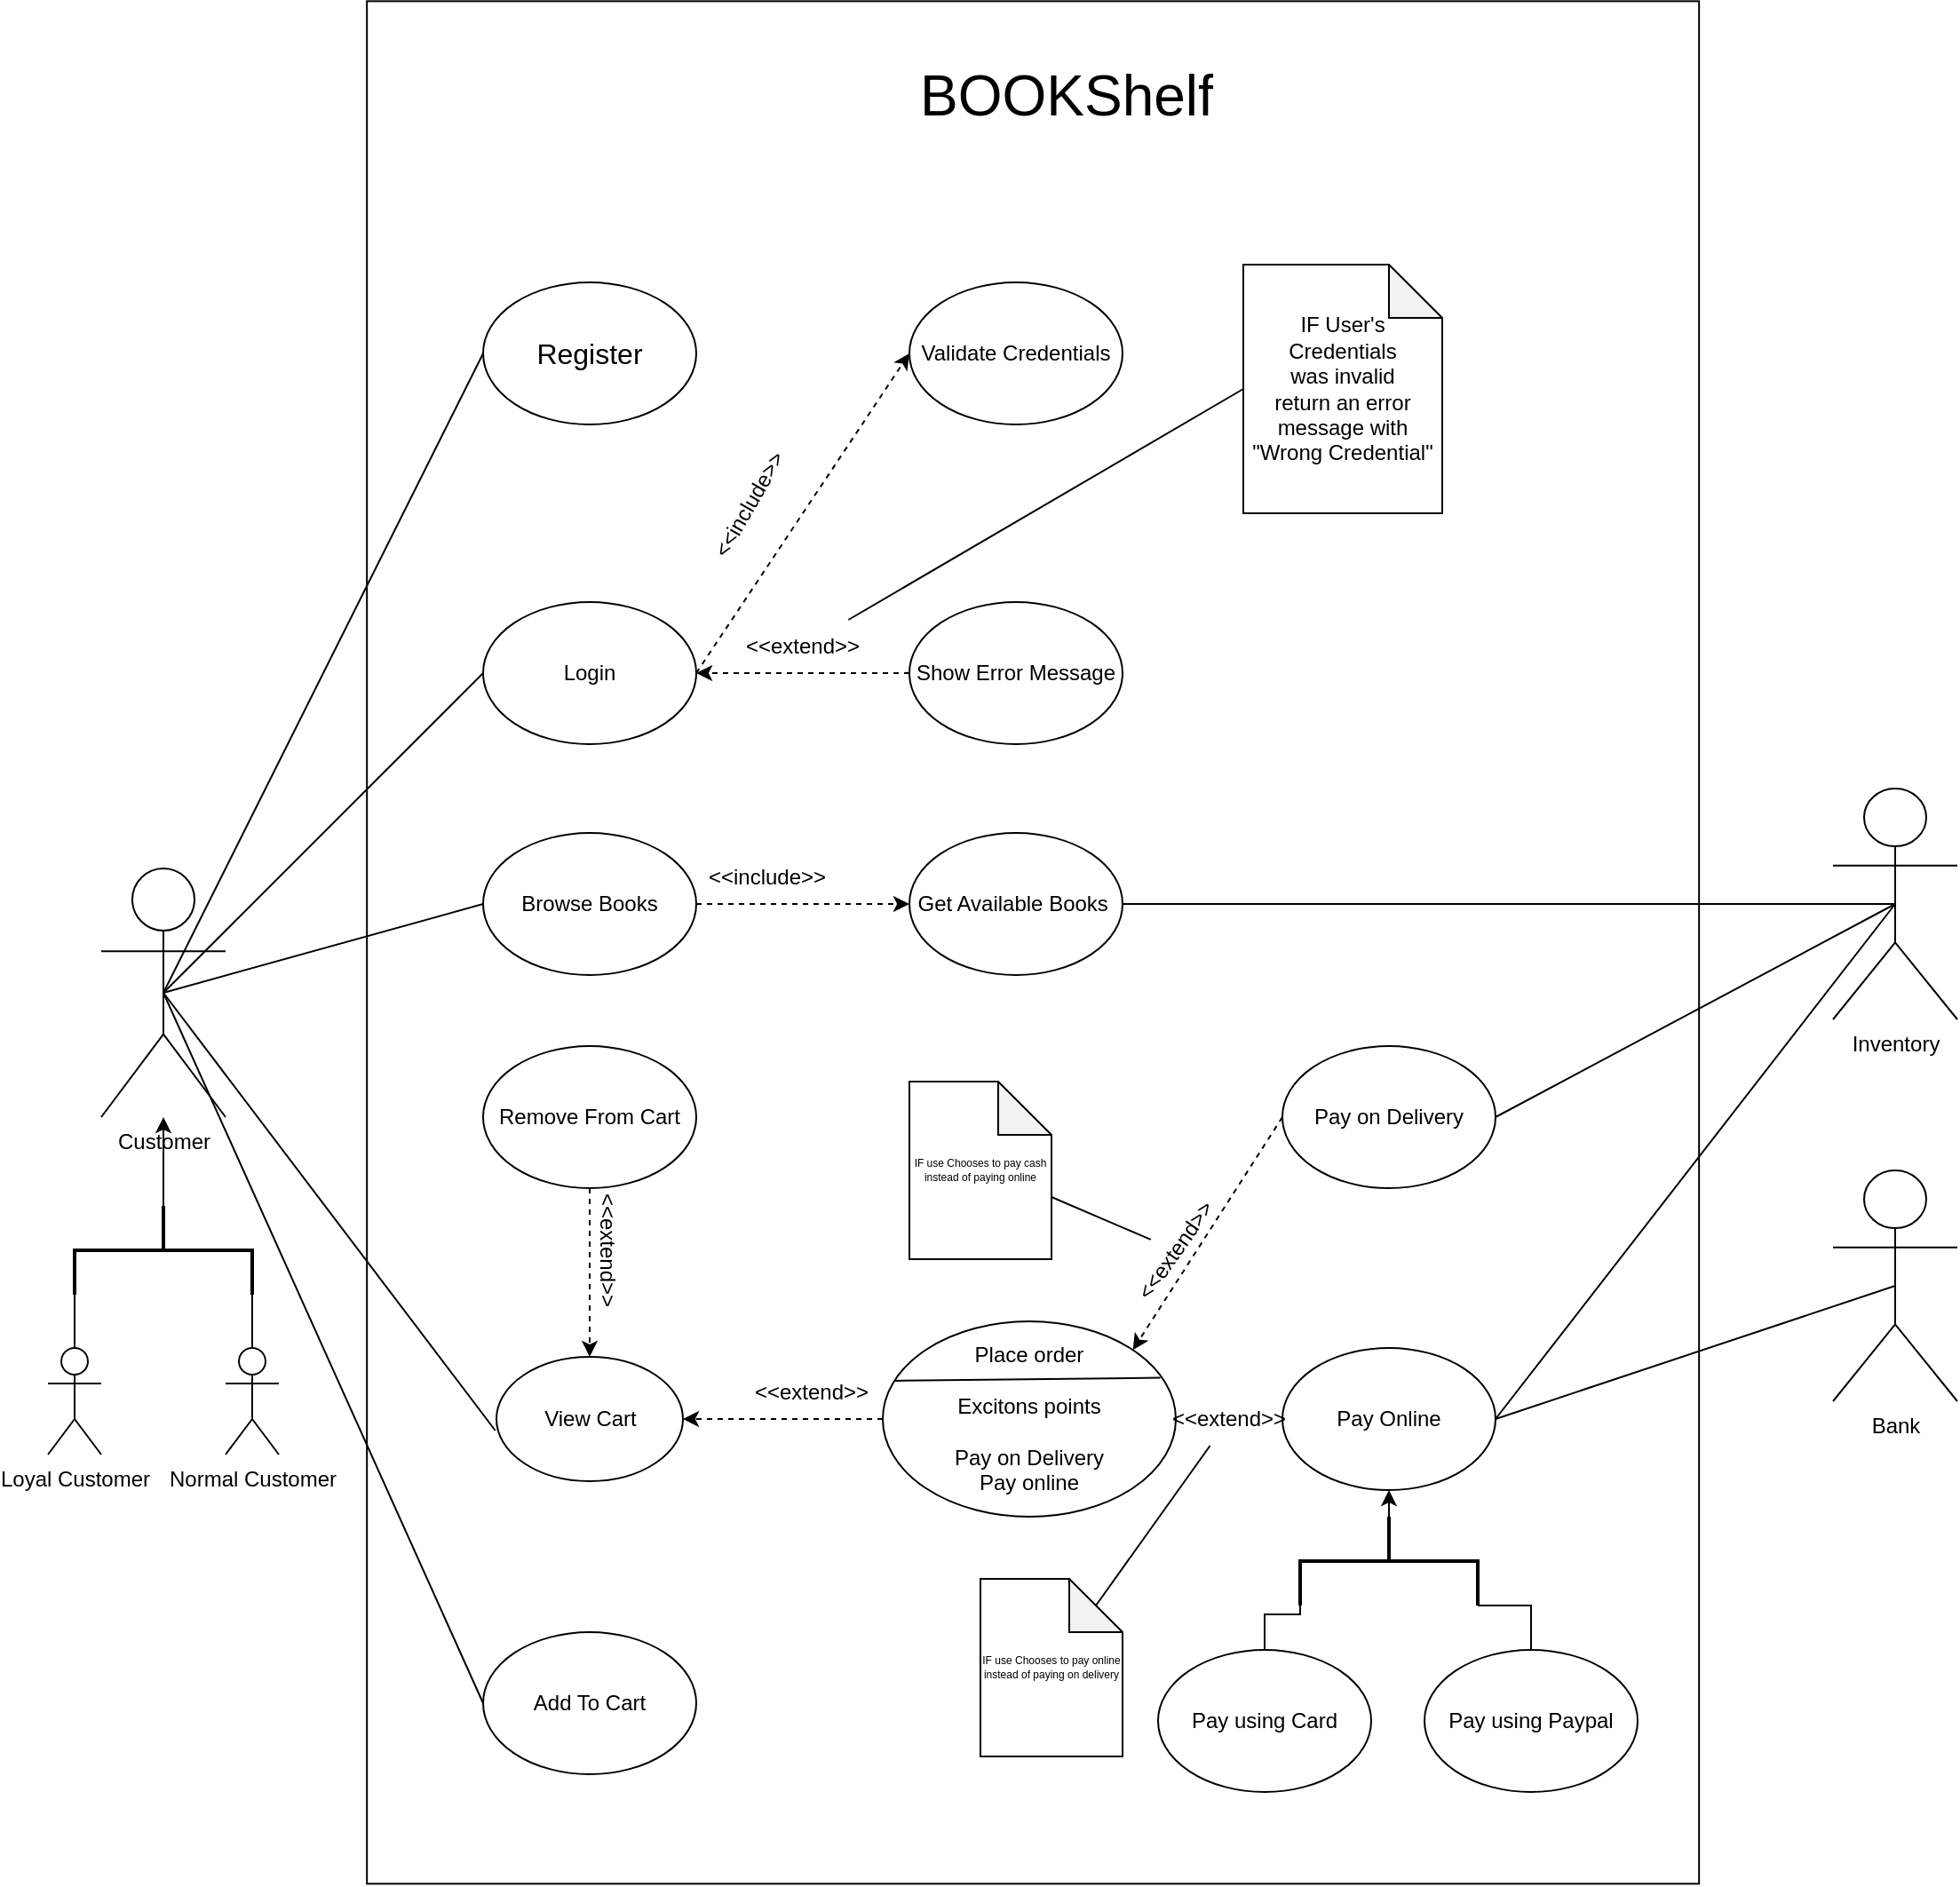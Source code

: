 <mxfile>
    <diagram name="Page-1" id="FFDucG5oGOfps-OhAbP-">
        <mxGraphModel dx="693" dy="390" grid="1" gridSize="10" guides="1" tooltips="1" connect="1" arrows="1" fold="1" page="1" pageScale="1" pageWidth="850" pageHeight="1100" math="0" shadow="0">
            <root>
                <mxCell id="0"/>
                <mxCell id="1" parent="0"/>
                <mxCell id="30" value="" style="rounded=0;whiteSpace=wrap;html=1;" parent="1" vertex="1">
                    <mxGeometry x="449.58" y="11.67" width="750" height="1060" as="geometry"/>
                </mxCell>
                <mxCell id="8up1fQo6_-ufdSc32_0c-560" style="rounded=0;orthogonalLoop=1;jettySize=auto;html=1;exitX=0.5;exitY=0.5;exitDx=0;exitDy=0;exitPerimeter=0;entryX=0;entryY=0.5;entryDx=0;entryDy=0;endArrow=none;endFill=0;fillColor=none;" parent="1" source="8up1fQo6_-ufdSc32_0c-541" target="8up1fQo6_-ufdSc32_0c-545" edge="1">
                    <mxGeometry relative="1" as="geometry"/>
                </mxCell>
                <mxCell id="8up1fQo6_-ufdSc32_0c-561" style="rounded=0;orthogonalLoop=1;jettySize=auto;html=1;entryX=0;entryY=0.5;entryDx=0;entryDy=0;endArrow=none;endFill=0;exitX=0.5;exitY=0.5;exitDx=0;exitDy=0;exitPerimeter=0;fillColor=none;" parent="1" source="8up1fQo6_-ufdSc32_0c-541" target="8up1fQo6_-ufdSc32_0c-548" edge="1">
                    <mxGeometry relative="1" as="geometry"/>
                </mxCell>
                <mxCell id="8up1fQo6_-ufdSc32_0c-562" style="rounded=0;orthogonalLoop=1;jettySize=auto;html=1;exitX=0.5;exitY=0.5;exitDx=0;exitDy=0;exitPerimeter=0;entryX=0;entryY=0.5;entryDx=0;entryDy=0;endArrow=none;endFill=0;fillColor=none;" parent="1" source="8up1fQo6_-ufdSc32_0c-541" target="8up1fQo6_-ufdSc32_0c-549" edge="1">
                    <mxGeometry relative="1" as="geometry"/>
                </mxCell>
                <mxCell id="8up1fQo6_-ufdSc32_0c-565" style="rounded=0;orthogonalLoop=1;jettySize=auto;html=1;exitX=0.5;exitY=0.5;exitDx=0;exitDy=0;exitPerimeter=0;entryX=0;entryY=0.5;entryDx=0;entryDy=0;endArrow=none;endFill=0;fillColor=none;" parent="1" source="8up1fQo6_-ufdSc32_0c-541" target="8up1fQo6_-ufdSc32_0c-553" edge="1">
                    <mxGeometry relative="1" as="geometry"/>
                </mxCell>
                <mxCell id="8up1fQo6_-ufdSc32_0c-541" value="Customer" style="shape=umlActor;verticalLabelPosition=bottom;verticalAlign=top;html=1;outlineConnect=0;" parent="1" vertex="1">
                    <mxGeometry x="300" y="500" width="70" height="140" as="geometry"/>
                </mxCell>
                <mxCell id="8up1fQo6_-ufdSc32_0c-542" value="&lt;span style=&quot;text-align: center;&quot;&gt;&lt;font style=&quot;font-size: 32px;&quot;&gt;BOOKShelf&lt;/font&gt;&lt;/span&gt;" style="text;strokeColor=none;fillColor=none;align=left;verticalAlign=middle;spacingLeft=4;spacingRight=4;overflow=hidden;points=[[0,0.5],[1,0.5]];portConstraint=eastwest;rotatable=0;whiteSpace=wrap;html=1;" parent="1" vertex="1">
                    <mxGeometry x="755" y="40" width="180" height="50" as="geometry"/>
                </mxCell>
                <mxCell id="8up1fQo6_-ufdSc32_0c-543" value="Inventory" style="shape=umlActor;verticalLabelPosition=bottom;verticalAlign=top;html=1;outlineConnect=0;" parent="1" vertex="1">
                    <mxGeometry x="1275" y="455" width="70" height="130" as="geometry"/>
                </mxCell>
                <mxCell id="8up1fQo6_-ufdSc32_0c-544" value="Bank" style="shape=umlActor;verticalLabelPosition=bottom;verticalAlign=top;html=1;outlineConnect=0;" parent="1" vertex="1">
                    <mxGeometry x="1275" y="670" width="70" height="130" as="geometry"/>
                </mxCell>
                <mxCell id="8up1fQo6_-ufdSc32_0c-568" style="rounded=0;orthogonalLoop=1;jettySize=auto;html=1;exitX=1;exitY=0.5;exitDx=0;exitDy=0;entryX=0;entryY=0.5;entryDx=0;entryDy=0;dashed=1;" parent="1" source="8up1fQo6_-ufdSc32_0c-545" target="8up1fQo6_-ufdSc32_0c-546" edge="1">
                    <mxGeometry relative="1" as="geometry"/>
                </mxCell>
                <mxCell id="8up1fQo6_-ufdSc32_0c-545" value="Login" style="ellipse;whiteSpace=wrap;html=1;" parent="1" vertex="1">
                    <mxGeometry x="515" y="350" width="120" height="80" as="geometry"/>
                </mxCell>
                <mxCell id="8up1fQo6_-ufdSc32_0c-546" value="Validate Credentials" style="ellipse;whiteSpace=wrap;html=1;" parent="1" vertex="1">
                    <mxGeometry x="755" y="170" width="120" height="80" as="geometry"/>
                </mxCell>
                <mxCell id="8up1fQo6_-ufdSc32_0c-570" style="rounded=0;orthogonalLoop=1;jettySize=auto;html=1;exitX=0;exitY=0.5;exitDx=0;exitDy=0;entryX=1;entryY=0.5;entryDx=0;entryDy=0;dashed=1;" parent="1" source="8up1fQo6_-ufdSc32_0c-547" target="8up1fQo6_-ufdSc32_0c-545" edge="1">
                    <mxGeometry relative="1" as="geometry"/>
                </mxCell>
                <mxCell id="8up1fQo6_-ufdSc32_0c-547" value="Show Error Message" style="ellipse;whiteSpace=wrap;html=1;" parent="1" vertex="1">
                    <mxGeometry x="755" y="350" width="120" height="80" as="geometry"/>
                </mxCell>
                <mxCell id="8up1fQo6_-ufdSc32_0c-548" value="&lt;font style=&quot;font-size: 16px;&quot;&gt;Register&lt;/font&gt;" style="ellipse;whiteSpace=wrap;html=1;" parent="1" vertex="1">
                    <mxGeometry x="515" y="170" width="120" height="80" as="geometry"/>
                </mxCell>
                <mxCell id="8up1fQo6_-ufdSc32_0c-575" style="edgeStyle=orthogonalEdgeStyle;rounded=0;orthogonalLoop=1;jettySize=auto;html=1;exitX=1;exitY=0.5;exitDx=0;exitDy=0;entryX=0;entryY=0.5;entryDx=0;entryDy=0;dashed=1;" parent="1" source="8up1fQo6_-ufdSc32_0c-549" target="8up1fQo6_-ufdSc32_0c-550" edge="1">
                    <mxGeometry relative="1" as="geometry"/>
                </mxCell>
                <mxCell id="8up1fQo6_-ufdSc32_0c-549" value="Browse Books" style="ellipse;whiteSpace=wrap;html=1;" parent="1" vertex="1">
                    <mxGeometry x="515" y="480" width="120" height="80" as="geometry"/>
                </mxCell>
                <mxCell id="8up1fQo6_-ufdSc32_0c-550" value="Get Available Books&amp;nbsp;" style="ellipse;whiteSpace=wrap;html=1;" parent="1" vertex="1">
                    <mxGeometry x="755" y="480" width="120" height="80" as="geometry"/>
                </mxCell>
                <mxCell id="8up1fQo6_-ufdSc32_0c-577" style="edgeStyle=orthogonalEdgeStyle;rounded=0;orthogonalLoop=1;jettySize=auto;html=1;exitX=0.5;exitY=1;exitDx=0;exitDy=0;entryX=0.5;entryY=0;entryDx=0;entryDy=0;dashed=1;" parent="1" source="8up1fQo6_-ufdSc32_0c-551" target="8up1fQo6_-ufdSc32_0c-559" edge="1">
                    <mxGeometry relative="1" as="geometry"/>
                </mxCell>
                <mxCell id="8up1fQo6_-ufdSc32_0c-551" value="Remove From Cart" style="ellipse;whiteSpace=wrap;html=1;" parent="1" vertex="1">
                    <mxGeometry x="515" y="600" width="120" height="80" as="geometry"/>
                </mxCell>
                <mxCell id="8up1fQo6_-ufdSc32_0c-553" value="Add To Cart" style="ellipse;whiteSpace=wrap;html=1;" parent="1" vertex="1">
                    <mxGeometry x="515" y="930" width="120" height="80" as="geometry"/>
                </mxCell>
                <mxCell id="20" style="edgeStyle=none;html=1;exitX=0;exitY=0.5;exitDx=0;exitDy=0;dashed=1;startArrow=none;" parent="1" source="8up1fQo6_-ufdSc32_0c-588" target="8up1fQo6_-ufdSc32_0c-558" edge="1">
                    <mxGeometry relative="1" as="geometry"/>
                </mxCell>
                <mxCell id="24" style="edgeStyle=none;html=1;exitX=1;exitY=0.5;exitDx=0;exitDy=0;entryX=0.5;entryY=0.5;entryDx=0;entryDy=0;entryPerimeter=0;endArrow=none;endFill=0;" parent="1" source="8up1fQo6_-ufdSc32_0c-554" target="8up1fQo6_-ufdSc32_0c-543" edge="1">
                    <mxGeometry relative="1" as="geometry"/>
                </mxCell>
                <mxCell id="8up1fQo6_-ufdSc32_0c-554" value="Pay Online" style="ellipse;whiteSpace=wrap;html=1;" parent="1" vertex="1">
                    <mxGeometry x="965" y="770" width="120" height="80" as="geometry"/>
                </mxCell>
                <mxCell id="19" style="edgeStyle=none;html=1;exitX=0;exitY=0.5;exitDx=0;exitDy=0;entryX=1;entryY=0;entryDx=0;entryDy=0;dashed=1;" parent="1" source="8up1fQo6_-ufdSc32_0c-555" target="8up1fQo6_-ufdSc32_0c-558" edge="1">
                    <mxGeometry relative="1" as="geometry"/>
                </mxCell>
                <mxCell id="23" style="edgeStyle=none;html=1;exitX=1;exitY=0.5;exitDx=0;exitDy=0;entryX=0.5;entryY=0.5;entryDx=0;entryDy=0;entryPerimeter=0;endArrow=none;endFill=0;" parent="1" source="8up1fQo6_-ufdSc32_0c-555" target="8up1fQo6_-ufdSc32_0c-543" edge="1">
                    <mxGeometry relative="1" as="geometry"/>
                </mxCell>
                <mxCell id="8up1fQo6_-ufdSc32_0c-555" value="Pay on Delivery" style="ellipse;whiteSpace=wrap;html=1;" parent="1" vertex="1">
                    <mxGeometry x="965" y="600" width="120" height="80" as="geometry"/>
                </mxCell>
                <mxCell id="8up1fQo6_-ufdSc32_0c-556" value="Pay using Card" style="ellipse;whiteSpace=wrap;html=1;" parent="1" vertex="1">
                    <mxGeometry x="895" y="940" width="120" height="80" as="geometry"/>
                </mxCell>
                <mxCell id="8up1fQo6_-ufdSc32_0c-557" value="Pay using Paypal" style="ellipse;whiteSpace=wrap;html=1;" parent="1" vertex="1">
                    <mxGeometry x="1045" y="940" width="120" height="80" as="geometry"/>
                </mxCell>
                <mxCell id="17" style="edgeStyle=none;html=1;exitX=0;exitY=0.5;exitDx=0;exitDy=0;entryX=1;entryY=0.5;entryDx=0;entryDy=0;dashed=1;" parent="1" source="8up1fQo6_-ufdSc32_0c-558" target="8up1fQo6_-ufdSc32_0c-559" edge="1">
                    <mxGeometry relative="1" as="geometry"/>
                </mxCell>
                <mxCell id="8up1fQo6_-ufdSc32_0c-558" value="Place order&lt;br&gt;&lt;br&gt;Excitons points&lt;br&gt;&lt;br&gt;Pay on Delivery&lt;br&gt;Pay online" style="ellipse;whiteSpace=wrap;html=1;" parent="1" vertex="1">
                    <mxGeometry x="740" y="755" width="165" height="110" as="geometry"/>
                </mxCell>
                <mxCell id="8up1fQo6_-ufdSc32_0c-559" value="View Cart&lt;br&gt;" style="ellipse;whiteSpace=wrap;html=1;" parent="1" vertex="1">
                    <mxGeometry x="522.5" y="775" width="105" height="70" as="geometry"/>
                </mxCell>
                <mxCell id="8up1fQo6_-ufdSc32_0c-564" style="rounded=0;orthogonalLoop=1;jettySize=auto;html=1;exitX=0.5;exitY=0.5;exitDx=0;exitDy=0;exitPerimeter=0;entryX=-0.006;entryY=0.593;entryDx=0;entryDy=0;entryPerimeter=0;endArrow=none;endFill=0;fillColor=none;" parent="1" source="8up1fQo6_-ufdSc32_0c-541" target="8up1fQo6_-ufdSc32_0c-559" edge="1">
                    <mxGeometry relative="1" as="geometry"/>
                </mxCell>
                <mxCell id="8up1fQo6_-ufdSc32_0c-569" value="&amp;lt;&amp;lt;include&amp;gt;&amp;gt;" style="text;html=1;align=center;verticalAlign=middle;whiteSpace=wrap;rounded=0;rotation=-60;" parent="1" vertex="1">
                    <mxGeometry x="635" y="280" width="60" height="30" as="geometry"/>
                </mxCell>
                <mxCell id="8up1fQo6_-ufdSc32_0c-571" value="&amp;lt;&amp;lt;extend&amp;gt;&amp;gt;" style="text;html=1;align=center;verticalAlign=middle;whiteSpace=wrap;rounded=0;rotation=0;" parent="1" vertex="1">
                    <mxGeometry x="665" y="360" width="60" height="30" as="geometry"/>
                </mxCell>
                <mxCell id="8up1fQo6_-ufdSc32_0c-574" value="&amp;lt;&amp;lt;include&amp;gt;&amp;gt;" style="text;html=1;align=center;verticalAlign=middle;whiteSpace=wrap;rounded=0;rotation=0;" parent="1" vertex="1">
                    <mxGeometry x="645" y="490" width="60" height="30" as="geometry"/>
                </mxCell>
                <mxCell id="8up1fQo6_-ufdSc32_0c-576" style="rounded=0;orthogonalLoop=1;jettySize=auto;html=1;exitX=1;exitY=0.5;exitDx=0;exitDy=0;entryX=0.5;entryY=0.5;entryDx=0;entryDy=0;entryPerimeter=0;endArrow=none;endFill=0;" parent="1" source="8up1fQo6_-ufdSc32_0c-550" target="8up1fQo6_-ufdSc32_0c-543" edge="1">
                    <mxGeometry relative="1" as="geometry"/>
                </mxCell>
                <mxCell id="8up1fQo6_-ufdSc32_0c-578" value="&amp;lt;&amp;lt;extend&amp;gt;&amp;gt;" style="text;html=1;align=center;verticalAlign=middle;whiteSpace=wrap;rounded=0;rotation=90;" parent="1" vertex="1">
                    <mxGeometry x="555" y="700" width="60" height="30" as="geometry"/>
                </mxCell>
                <mxCell id="8up1fQo6_-ufdSc32_0c-584" style="rounded=0;orthogonalLoop=1;jettySize=auto;html=1;exitX=0;exitY=0.5;exitDx=0;exitDy=0;exitPerimeter=0;entryX=0.5;entryY=1;entryDx=0;entryDy=0;" parent="1" source="8up1fQo6_-ufdSc32_0c-583" target="8up1fQo6_-ufdSc32_0c-554" edge="1">
                    <mxGeometry relative="1" as="geometry"/>
                </mxCell>
                <mxCell id="8up1fQo6_-ufdSc32_0c-585" style="edgeStyle=orthogonalEdgeStyle;rounded=0;orthogonalLoop=1;jettySize=auto;html=1;exitX=1;exitY=1;exitDx=0;exitDy=0;exitPerimeter=0;entryX=0.5;entryY=0;entryDx=0;entryDy=0;endArrow=none;endFill=0;" parent="1" source="8up1fQo6_-ufdSc32_0c-583" target="8up1fQo6_-ufdSc32_0c-556" edge="1">
                    <mxGeometry relative="1" as="geometry">
                        <Array as="points">
                            <mxPoint x="955" y="920"/>
                            <mxPoint x="915" y="920"/>
                        </Array>
                    </mxGeometry>
                </mxCell>
                <mxCell id="8up1fQo6_-ufdSc32_0c-586" style="rounded=0;orthogonalLoop=1;jettySize=auto;html=1;exitX=1;exitY=0;exitDx=0;exitDy=0;exitPerimeter=0;entryX=0.5;entryY=0;entryDx=0;entryDy=0;endArrow=none;endFill=0;edgeStyle=orthogonalEdgeStyle;" parent="1" source="8up1fQo6_-ufdSc32_0c-583" target="8up1fQo6_-ufdSc32_0c-557" edge="1">
                    <mxGeometry relative="1" as="geometry"/>
                </mxCell>
                <mxCell id="8up1fQo6_-ufdSc32_0c-583" value="" style="strokeWidth=2;html=1;shape=mxgraph.flowchart.annotation_2;align=left;labelPosition=right;pointerEvents=1;rotation=90;" parent="1" vertex="1">
                    <mxGeometry x="1000" y="840" width="50" height="100" as="geometry"/>
                </mxCell>
                <mxCell id="8up1fQo6_-ufdSc32_0c-587" value="&amp;lt;&amp;lt;extend&amp;gt;&amp;gt;" style="text;html=1;align=center;verticalAlign=middle;whiteSpace=wrap;rounded=0;rotation=-55;" parent="1" vertex="1">
                    <mxGeometry x="875" y="700" width="60" height="30" as="geometry"/>
                </mxCell>
                <mxCell id="8up1fQo6_-ufdSc32_0c-598" style="rounded=0;orthogonalLoop=1;jettySize=auto;html=1;exitX=1;exitY=0.5;exitDx=0;exitDy=0;entryX=0.5;entryY=0.5;entryDx=0;entryDy=0;entryPerimeter=0;endArrow=none;endFill=0;" parent="1" source="8up1fQo6_-ufdSc32_0c-554" target="8up1fQo6_-ufdSc32_0c-544" edge="1">
                    <mxGeometry relative="1" as="geometry"/>
                </mxCell>
                <mxCell id="18" value="&amp;lt;&amp;lt;extend&amp;gt;&amp;gt;" style="text;html=1;align=center;verticalAlign=middle;whiteSpace=wrap;rounded=0;rotation=0;" parent="1" vertex="1">
                    <mxGeometry x="670" y="780" width="60" height="30" as="geometry"/>
                </mxCell>
                <mxCell id="21" value="" style="edgeStyle=none;html=1;exitX=0;exitY=0.5;exitDx=0;exitDy=0;dashed=1;endArrow=none;" parent="1" source="8up1fQo6_-ufdSc32_0c-554" target="8up1fQo6_-ufdSc32_0c-588" edge="1">
                    <mxGeometry relative="1" as="geometry">
                        <mxPoint x="930" y="810" as="sourcePoint"/>
                        <mxPoint x="835" y="810" as="targetPoint"/>
                    </mxGeometry>
                </mxCell>
                <mxCell id="8up1fQo6_-ufdSc32_0c-588" value="&amp;lt;&amp;lt;extend&amp;gt;&amp;gt;" style="text;html=1;align=center;verticalAlign=middle;whiteSpace=wrap;rounded=0;rotation=0;" parent="1" vertex="1">
                    <mxGeometry x="905" y="795" width="60" height="30" as="geometry"/>
                </mxCell>
                <mxCell id="32" style="edgeStyle=none;html=1;exitX=0;exitY=0.5;exitDx=0;exitDy=0;exitPerimeter=0;endArrow=none;endFill=0;" parent="1" source="31" target="8up1fQo6_-ufdSc32_0c-571" edge="1">
                    <mxGeometry relative="1" as="geometry"/>
                </mxCell>
                <mxCell id="31" value="IF User's Credentials&lt;br&gt;was invalid&lt;br&gt;return an error message with &quot;Wrong Credential&quot;" style="shape=note;whiteSpace=wrap;html=1;backgroundOutline=1;darkOpacity=0.05;" parent="1" vertex="1">
                    <mxGeometry x="943" y="160" width="112" height="140" as="geometry"/>
                </mxCell>
                <mxCell id="37" value="" style="endArrow=none;html=1;fontSize=6;exitX=0.041;exitY=0.304;exitDx=0;exitDy=0;exitPerimeter=0;entryX=0.947;entryY=0.289;entryDx=0;entryDy=0;entryPerimeter=0;" parent="1" source="8up1fQo6_-ufdSc32_0c-558" target="8up1fQo6_-ufdSc32_0c-558" edge="1">
                    <mxGeometry width="50" height="50" relative="1" as="geometry">
                        <mxPoint x="755" y="810" as="sourcePoint"/>
                        <mxPoint x="805" y="760" as="targetPoint"/>
                    </mxGeometry>
                </mxCell>
                <mxCell id="40" style="edgeStyle=none;html=1;exitX=0;exitY=0;exitDx=80;exitDy=65;exitPerimeter=0;fontSize=6;endArrow=none;endFill=0;" parent="1" source="38" target="8up1fQo6_-ufdSc32_0c-587" edge="1">
                    <mxGeometry relative="1" as="geometry"/>
                </mxCell>
                <mxCell id="38" value="IF use Chooses to pay cash instead of paying online" style="shape=note;whiteSpace=wrap;html=1;backgroundOutline=1;darkOpacity=0.05;fontSize=6;" parent="1" vertex="1">
                    <mxGeometry x="755" y="620" width="80" height="100" as="geometry"/>
                </mxCell>
                <mxCell id="42" style="edgeStyle=none;html=1;exitX=0;exitY=0;exitDx=65;exitDy=15;exitPerimeter=0;fontSize=6;endArrow=none;endFill=0;" parent="1" source="41" target="8up1fQo6_-ufdSc32_0c-588" edge="1">
                    <mxGeometry relative="1" as="geometry"/>
                </mxCell>
                <mxCell id="41" value="IF use Chooses to pay online instead of paying on delivery" style="shape=note;whiteSpace=wrap;html=1;backgroundOutline=1;darkOpacity=0.05;fontSize=6;" parent="1" vertex="1">
                    <mxGeometry x="795" y="900" width="80" height="100" as="geometry"/>
                </mxCell>
                <mxCell id="48" style="edgeStyle=none;html=1;exitX=0;exitY=0.5;exitDx=0;exitDy=0;exitPerimeter=0;" parent="1" source="47" target="8up1fQo6_-ufdSc32_0c-541" edge="1">
                    <mxGeometry relative="1" as="geometry"/>
                </mxCell>
                <mxCell id="56" style="edgeStyle=none;html=1;exitX=1;exitY=1;exitDx=0;exitDy=0;exitPerimeter=0;entryX=0.5;entryY=0;entryDx=0;entryDy=0;entryPerimeter=0;endArrow=none;endFill=0;" parent="1" source="47" target="50" edge="1">
                    <mxGeometry relative="1" as="geometry"/>
                </mxCell>
                <mxCell id="57" style="edgeStyle=none;html=1;exitX=1;exitY=0;exitDx=0;exitDy=0;exitPerimeter=0;endArrow=none;endFill=0;" parent="1" source="47" target="51" edge="1">
                    <mxGeometry relative="1" as="geometry"/>
                </mxCell>
                <mxCell id="47" value="" style="strokeWidth=2;html=1;shape=mxgraph.flowchart.annotation_2;align=left;labelPosition=right;pointerEvents=1;rotation=90;" parent="1" vertex="1">
                    <mxGeometry x="310" y="665" width="50" height="100" as="geometry"/>
                </mxCell>
                <mxCell id="50" value="Loyal Customer" style="shape=umlActor;verticalLabelPosition=bottom;verticalAlign=top;html=1;outlineConnect=0;" parent="1" vertex="1">
                    <mxGeometry x="270" y="770" width="30" height="60" as="geometry"/>
                </mxCell>
                <mxCell id="51" value="Normal Customer" style="shape=umlActor;verticalLabelPosition=bottom;verticalAlign=top;html=1;outlineConnect=0;" parent="1" vertex="1">
                    <mxGeometry x="370" y="770" width="30" height="60" as="geometry"/>
                </mxCell>
            </root>
        </mxGraphModel>
    </diagram>
</mxfile>